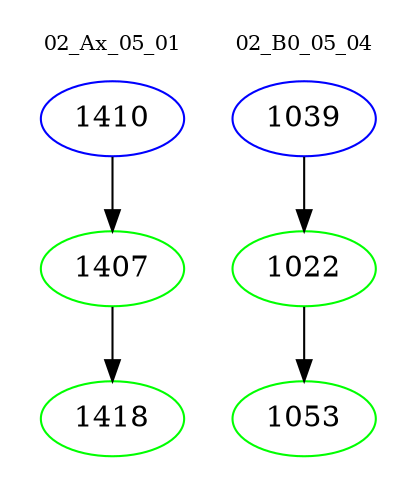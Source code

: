 digraph{
subgraph cluster_0 {
color = white
label = "02_Ax_05_01";
fontsize=10;
T0_1410 [label="1410", color="blue"]
T0_1410 -> T0_1407 [color="black"]
T0_1407 [label="1407", color="green"]
T0_1407 -> T0_1418 [color="black"]
T0_1418 [label="1418", color="green"]
}
subgraph cluster_1 {
color = white
label = "02_B0_05_04";
fontsize=10;
T1_1039 [label="1039", color="blue"]
T1_1039 -> T1_1022 [color="black"]
T1_1022 [label="1022", color="green"]
T1_1022 -> T1_1053 [color="black"]
T1_1053 [label="1053", color="green"]
}
}
